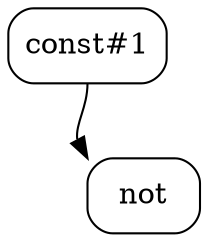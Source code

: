 digraph G {
  node [shape=box, style=rounded];
  node [shape=triangle, style=solid];
  const0 [label="const#1", shape=box, style=rounded];
  not1 [label="not", shape=box, style=rounded];

  const0 -> not1 [tailport=s, headport=nw];
}
